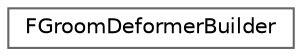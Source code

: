 digraph "Graphical Class Hierarchy"
{
 // INTERACTIVE_SVG=YES
 // LATEX_PDF_SIZE
  bgcolor="transparent";
  edge [fontname=Helvetica,fontsize=10,labelfontname=Helvetica,labelfontsize=10];
  node [fontname=Helvetica,fontsize=10,shape=box,height=0.2,width=0.4];
  rankdir="LR";
  Node0 [id="Node000000",label="FGroomDeformerBuilder",height=0.2,width=0.4,color="grey40", fillcolor="white", style="filled",URL="$d0/dfe/structFGroomDeformerBuilder.html",tooltip=" "];
}
